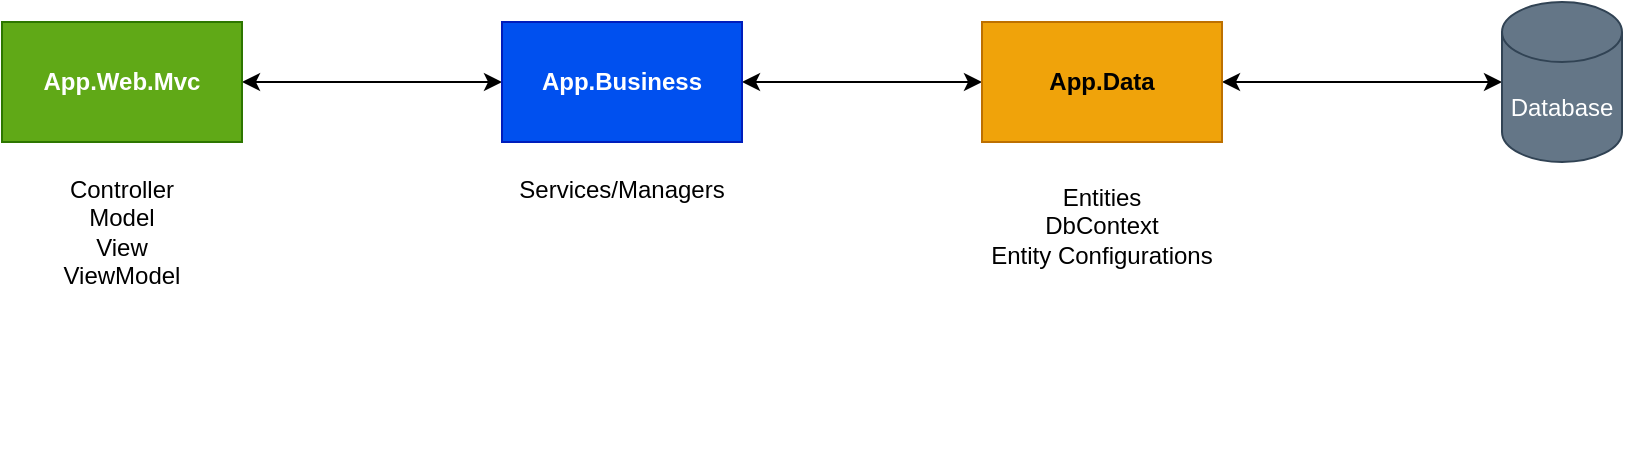 <mxfile version="21.2.8" type="device" pages="2">
  <diagram name="Page-1" id="PE3bYBtEpD1UVspkA5Zi">
    <mxGraphModel dx="1418" dy="820" grid="1" gridSize="10" guides="1" tooltips="1" connect="1" arrows="1" fold="1" page="1" pageScale="1" pageWidth="1169" pageHeight="827" math="0" shadow="0">
      <root>
        <mxCell id="0" />
        <mxCell id="1" parent="0" />
        <mxCell id="ttbJZ9X2-MhoJryFTya0-8" style="edgeStyle=orthogonalEdgeStyle;rounded=0;orthogonalLoop=1;jettySize=auto;html=1;entryX=0;entryY=0.5;entryDx=0;entryDy=0;startArrow=classic;startFill=1;" parent="1" source="ttbJZ9X2-MhoJryFTya0-1" target="ttbJZ9X2-MhoJryFTya0-2" edge="1">
          <mxGeometry relative="1" as="geometry" />
        </mxCell>
        <mxCell id="ttbJZ9X2-MhoJryFTya0-1" value="App.Web.Mvc" style="rounded=0;whiteSpace=wrap;html=1;fillColor=#60a917;fontColor=#ffffff;strokeColor=#2D7600;fontStyle=1" parent="1" vertex="1">
          <mxGeometry x="170" y="330" width="120" height="60" as="geometry" />
        </mxCell>
        <mxCell id="ttbJZ9X2-MhoJryFTya0-9" style="edgeStyle=orthogonalEdgeStyle;rounded=0;orthogonalLoop=1;jettySize=auto;html=1;entryX=0;entryY=0.5;entryDx=0;entryDy=0;startArrow=classic;startFill=1;" parent="1" source="ttbJZ9X2-MhoJryFTya0-2" target="ttbJZ9X2-MhoJryFTya0-3" edge="1">
          <mxGeometry relative="1" as="geometry" />
        </mxCell>
        <mxCell id="ttbJZ9X2-MhoJryFTya0-2" value="App.Business" style="rounded=0;whiteSpace=wrap;html=1;fillColor=#0050ef;fontColor=#ffffff;strokeColor=#001DBC;fontStyle=1" parent="1" vertex="1">
          <mxGeometry x="420" y="330" width="120" height="60" as="geometry" />
        </mxCell>
        <mxCell id="ttbJZ9X2-MhoJryFTya0-10" style="edgeStyle=orthogonalEdgeStyle;rounded=0;orthogonalLoop=1;jettySize=auto;html=1;entryX=0;entryY=0.5;entryDx=0;entryDy=0;entryPerimeter=0;startArrow=classic;startFill=1;" parent="1" source="ttbJZ9X2-MhoJryFTya0-3" target="ttbJZ9X2-MhoJryFTya0-4" edge="1">
          <mxGeometry relative="1" as="geometry" />
        </mxCell>
        <mxCell id="ttbJZ9X2-MhoJryFTya0-3" value="App.Data" style="rounded=0;whiteSpace=wrap;html=1;fillColor=#f0a30a;fontColor=#000000;strokeColor=#BD7000;fontStyle=1" parent="1" vertex="1">
          <mxGeometry x="660" y="330" width="120" height="60" as="geometry" />
        </mxCell>
        <mxCell id="ttbJZ9X2-MhoJryFTya0-4" value="Database" style="shape=cylinder3;whiteSpace=wrap;html=1;boundedLbl=1;backgroundOutline=1;size=15;fillColor=#647687;fontColor=#ffffff;strokeColor=#314354;" parent="1" vertex="1">
          <mxGeometry x="920" y="320" width="60" height="80" as="geometry" />
        </mxCell>
        <mxCell id="ttbJZ9X2-MhoJryFTya0-5" value="Controller&lt;br&gt;Model&lt;br&gt;View&lt;br&gt;ViewModel" style="text;html=1;strokeColor=none;fillColor=none;align=center;verticalAlign=top;whiteSpace=wrap;rounded=0;" parent="1" vertex="1">
          <mxGeometry x="170" y="400" width="120" height="140" as="geometry" />
        </mxCell>
        <mxCell id="ttbJZ9X2-MhoJryFTya0-6" value="Entities&lt;br&gt;DbContext&lt;br&gt;Entity Configurations" style="text;html=1;strokeColor=none;fillColor=none;align=center;verticalAlign=top;whiteSpace=wrap;rounded=0;" parent="1" vertex="1">
          <mxGeometry x="660" y="404" width="120" height="140" as="geometry" />
        </mxCell>
        <mxCell id="ttbJZ9X2-MhoJryFTya0-11" value="Services/Managers" style="text;html=1;strokeColor=none;fillColor=none;align=center;verticalAlign=top;whiteSpace=wrap;rounded=0;" parent="1" vertex="1">
          <mxGeometry x="420" y="400" width="120" height="140" as="geometry" />
        </mxCell>
      </root>
    </mxGraphModel>
  </diagram>
  <diagram id="2YkXR2Kg78cQoTuY5TXe" name="Page-2">
    <mxGraphModel dx="1418" dy="820" grid="1" gridSize="10" guides="1" tooltips="1" connect="1" arrows="1" fold="1" page="1" pageScale="1" pageWidth="1169" pageHeight="827" math="0" shadow="0">
      <root>
        <mxCell id="0" />
        <mxCell id="1" parent="0" />
        <mxCell id="RIitn246vuQaCGbEVvfQ-7" style="edgeStyle=orthogonalEdgeStyle;rounded=0;orthogonalLoop=1;jettySize=auto;html=1;entryX=0;entryY=0.5;entryDx=0;entryDy=0;" edge="1" parent="1" source="ngUZzRA2D2V7VmfHSRbs-1" target="ngUZzRA2D2V7VmfHSRbs-2">
          <mxGeometry relative="1" as="geometry" />
        </mxCell>
        <mxCell id="ngUZzRA2D2V7VmfHSRbs-1" value="App.Web.Mvc" style="rounded=0;whiteSpace=wrap;html=1;fillColor=#60a917;fontColor=#ffffff;strokeColor=#2D7600;fontStyle=1" vertex="1" parent="1">
          <mxGeometry x="350" y="369" width="120" height="60" as="geometry" />
        </mxCell>
        <mxCell id="RIitn246vuQaCGbEVvfQ-13" style="edgeStyle=orthogonalEdgeStyle;rounded=0;orthogonalLoop=1;jettySize=auto;html=1;entryX=0;entryY=0.5;entryDx=0;entryDy=0;" edge="1" parent="1" source="ngUZzRA2D2V7VmfHSRbs-2" target="6T3IB4zMF57Fl-Ft2NBQ-1">
          <mxGeometry relative="1" as="geometry" />
        </mxCell>
        <mxCell id="ngUZzRA2D2V7VmfHSRbs-2" value="App.Business" style="rounded=0;whiteSpace=wrap;html=1;fillColor=#0050ef;fontColor=#ffffff;strokeColor=#001DBC;fontStyle=1" vertex="1" parent="1">
          <mxGeometry x="560" y="260" width="120" height="60" as="geometry" />
        </mxCell>
        <mxCell id="6T3IB4zMF57Fl-Ft2NBQ-1" value="App.Data" style="rounded=0;whiteSpace=wrap;html=1;fillColor=#f0a30a;fontColor=#000000;strokeColor=#BD7000;fontStyle=1" vertex="1" parent="1">
          <mxGeometry x="760" y="260" width="120" height="60" as="geometry" />
        </mxCell>
        <mxCell id="RIitn246vuQaCGbEVvfQ-6" style="edgeStyle=orthogonalEdgeStyle;rounded=0;orthogonalLoop=1;jettySize=auto;html=1;" edge="1" parent="1" source="RIitn246vuQaCGbEVvfQ-1">
          <mxGeometry relative="1" as="geometry">
            <mxPoint x="560" y="290" as="targetPoint" />
          </mxGeometry>
        </mxCell>
        <mxCell id="RIitn246vuQaCGbEVvfQ-1" value="App.Web.Api" style="rounded=0;whiteSpace=wrap;html=1;fillColor=#e1d5e7;strokeColor=#9673a6;fontStyle=1" vertex="1" parent="1">
          <mxGeometry x="350" y="260" width="120" height="60" as="geometry" />
        </mxCell>
        <mxCell id="RIitn246vuQaCGbEVvfQ-5" style="edgeStyle=orthogonalEdgeStyle;rounded=0;orthogonalLoop=1;jettySize=auto;html=1;entryX=0;entryY=0.5;entryDx=0;entryDy=0;" edge="1" parent="1" source="RIitn246vuQaCGbEVvfQ-2" target="ngUZzRA2D2V7VmfHSRbs-2">
          <mxGeometry relative="1" as="geometry" />
        </mxCell>
        <mxCell id="RIitn246vuQaCGbEVvfQ-2" value="App.Web.Mvc" style="rounded=0;whiteSpace=wrap;html=1;fillColor=#60a917;fontColor=#ffffff;strokeColor=#2D7600;fontStyle=1" vertex="1" parent="1">
          <mxGeometry x="350" y="140" width="120" height="60" as="geometry" />
        </mxCell>
        <mxCell id="RIitn246vuQaCGbEVvfQ-4" value="GetProducts" style="text;html=1;strokeColor=none;fillColor=none;align=center;verticalAlign=middle;whiteSpace=wrap;rounded=0;" vertex="1" parent="1">
          <mxGeometry x="580" y="320" width="80" height="30" as="geometry" />
        </mxCell>
        <mxCell id="RIitn246vuQaCGbEVvfQ-9" style="edgeStyle=orthogonalEdgeStyle;rounded=0;orthogonalLoop=1;jettySize=auto;html=1;entryX=0;entryY=0.5;entryDx=0;entryDy=0;" edge="1" parent="1" source="RIitn246vuQaCGbEVvfQ-8" target="RIitn246vuQaCGbEVvfQ-1">
          <mxGeometry relative="1" as="geometry">
            <Array as="points">
              <mxPoint x="320" y="290" />
              <mxPoint x="320" y="290" />
            </Array>
          </mxGeometry>
        </mxCell>
        <mxCell id="RIitn246vuQaCGbEVvfQ-8" value="React Native" style="rounded=0;whiteSpace=wrap;html=1;fillColor=#6a00ff;strokeColor=#3700CC;fontStyle=1;fontColor=#ffffff;" vertex="1" parent="1">
          <mxGeometry x="60" y="250" width="120" height="60" as="geometry" />
        </mxCell>
        <mxCell id="RIitn246vuQaCGbEVvfQ-10" value="" style="endArrow=none;dashed=1;html=1;dashPattern=1 3;strokeWidth=2;rounded=0;" edge="1" parent="1">
          <mxGeometry width="50" height="50" relative="1" as="geometry">
            <mxPoint x="530" y="560" as="sourcePoint" />
            <mxPoint x="530" y="60" as="targetPoint" />
          </mxGeometry>
        </mxCell>
        <mxCell id="RIitn246vuQaCGbEVvfQ-12" style="edgeStyle=orthogonalEdgeStyle;rounded=0;orthogonalLoop=1;jettySize=auto;html=1;" edge="1" parent="1" source="RIitn246vuQaCGbEVvfQ-11">
          <mxGeometry relative="1" as="geometry">
            <mxPoint x="350" y="290" as="targetPoint" />
            <Array as="points">
              <mxPoint x="280" y="360" />
              <mxPoint x="280" y="290" />
            </Array>
          </mxGeometry>
        </mxCell>
        <mxCell id="RIitn246vuQaCGbEVvfQ-11" value="Vue.js" style="rounded=0;whiteSpace=wrap;html=1;fillColor=#6a00ff;strokeColor=#3700CC;fontStyle=1;fontColor=#ffffff;" vertex="1" parent="1">
          <mxGeometry x="60" y="330" width="120" height="60" as="geometry" />
        </mxCell>
      </root>
    </mxGraphModel>
  </diagram>
</mxfile>
